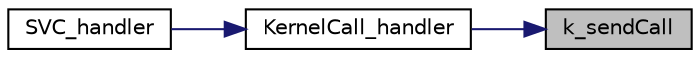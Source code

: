 digraph "k_sendCall"
{
 // LATEX_PDF_SIZE
  edge [fontname="Helvetica",fontsize="10",labelfontname="Helvetica",labelfontsize="10"];
  node [fontname="Helvetica",fontsize="10",shape=record];
  rankdir="RL";
  Node1 [label="k_sendCall",height=0.2,width=0.4,color="black", fillcolor="grey75", style="filled", fontcolor="black",tooltip="Performs all operations required to send a message from a message box belonging to the running proces..."];
  Node1 -> Node2 [dir="back",color="midnightblue",fontsize="10",style="solid",fontname="Helvetica"];
  Node2 [label="KernelCall_handler",height=0.2,width=0.4,color="black", fillcolor="white", style="filled",URL="$k__handlers_8h.html#a53c69e53135737e747747a3a6eb8dd69",tooltip="Kernel Call Handler function."];
  Node2 -> Node3 [dir="back",color="midnightblue",fontsize="10",style="solid",fontname="Helvetica"];
  Node3 [label="SVC_handler",height=0.2,width=0.4,color="black", fillcolor="white", style="filled",URL="$k__handlers_8c.html#a5703d8fe19774bd873f7d7db5cd60242",tooltip="Supervisor Call trap handler."];
}
